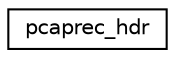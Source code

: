 digraph G
{
  edge [fontname="Helvetica",fontsize="10",labelfontname="Helvetica",labelfontsize="10"];
  node [fontname="Helvetica",fontsize="10",shape=record];
  rankdir="LR";
  Node1 [label="pcaprec_hdr",height=0.2,width=0.4,color="black", fillcolor="white", style="filled",URL="$structpcaprec__hdr.html"];
}
